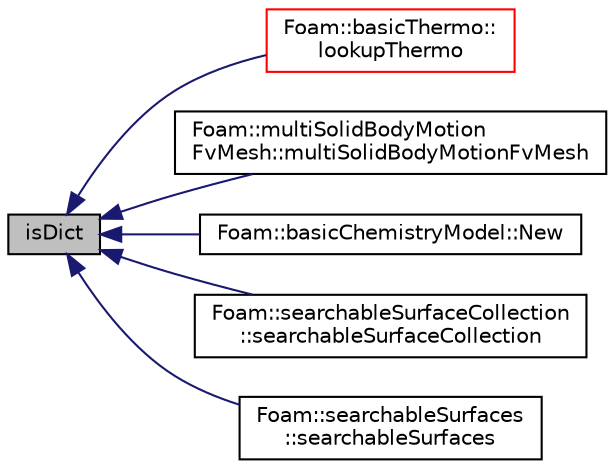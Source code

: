 digraph "isDict"
{
  bgcolor="transparent";
  edge [fontname="Helvetica",fontsize="10",labelfontname="Helvetica",labelfontsize="10"];
  node [fontname="Helvetica",fontsize="10",shape=record];
  rankdir="LR";
  Node1 [label="isDict",height=0.2,width=0.4,color="black", fillcolor="grey75", style="filled", fontcolor="black"];
  Node1 -> Node2 [dir="back",color="midnightblue",fontsize="10",style="solid",fontname="Helvetica"];
  Node2 [label="Foam::basicThermo::\llookupThermo",height=0.2,width=0.4,color="red",URL="$a00120.html#a5e08ffb0c5604498e79b10e504b3fb67",tooltip="Generic lookup for each of the related thermodynamics packages. "];
  Node1 -> Node3 [dir="back",color="midnightblue",fontsize="10",style="solid",fontname="Helvetica"];
  Node3 [label="Foam::multiSolidBodyMotion\lFvMesh::multiSolidBodyMotionFvMesh",height=0.2,width=0.4,color="black",URL="$a01599.html#a51e921d3df17b3742d31ef77f0732942",tooltip="Construct from IOobject. "];
  Node1 -> Node4 [dir="back",color="midnightblue",fontsize="10",style="solid",fontname="Helvetica"];
  Node4 [label="Foam::basicChemistryModel::New",height=0.2,width=0.4,color="black",URL="$a00098.html#a7b47993ce45ac28d33333fdf3a49b21f"];
  Node1 -> Node5 [dir="back",color="midnightblue",fontsize="10",style="solid",fontname="Helvetica"];
  Node5 [label="Foam::searchableSurfaceCollection\l::searchableSurfaceCollection",height=0.2,width=0.4,color="black",URL="$a02337.html#aaa6357e10010d757fe8977007422e87f",tooltip="Construct from dictionary (used by searchableSurface) "];
  Node1 -> Node6 [dir="back",color="midnightblue",fontsize="10",style="solid",fontname="Helvetica"];
  Node6 [label="Foam::searchableSurfaces\l::searchableSurfaces",height=0.2,width=0.4,color="black",URL="$a02340.html#a728d2d5193c640e1884f841fccc9c21f",tooltip="Construct from dictionary and whether to construct names always. "];
}
